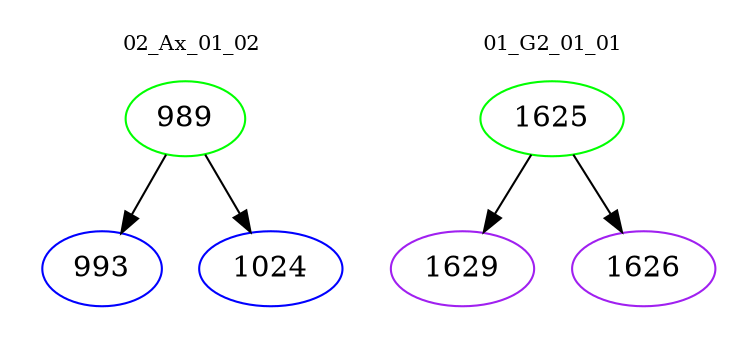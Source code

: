 digraph{
subgraph cluster_0 {
color = white
label = "02_Ax_01_02";
fontsize=10;
T0_989 [label="989", color="green"]
T0_989 -> T0_993 [color="black"]
T0_993 [label="993", color="blue"]
T0_989 -> T0_1024 [color="black"]
T0_1024 [label="1024", color="blue"]
}
subgraph cluster_1 {
color = white
label = "01_G2_01_01";
fontsize=10;
T1_1625 [label="1625", color="green"]
T1_1625 -> T1_1629 [color="black"]
T1_1629 [label="1629", color="purple"]
T1_1625 -> T1_1626 [color="black"]
T1_1626 [label="1626", color="purple"]
}
}
